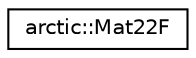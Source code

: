 digraph "Graphical Class Hierarchy"
{
 // LATEX_PDF_SIZE
  edge [fontname="Helvetica",fontsize="10",labelfontname="Helvetica",labelfontsize="10"];
  node [fontname="Helvetica",fontsize="10",shape=record];
  rankdir="LR";
  Node0 [label="arctic::Mat22F",height=0.2,width=0.4,color="black", fillcolor="white", style="filled",URL="$structarctic_1_1_mat22_f.html",tooltip=" "];
}
